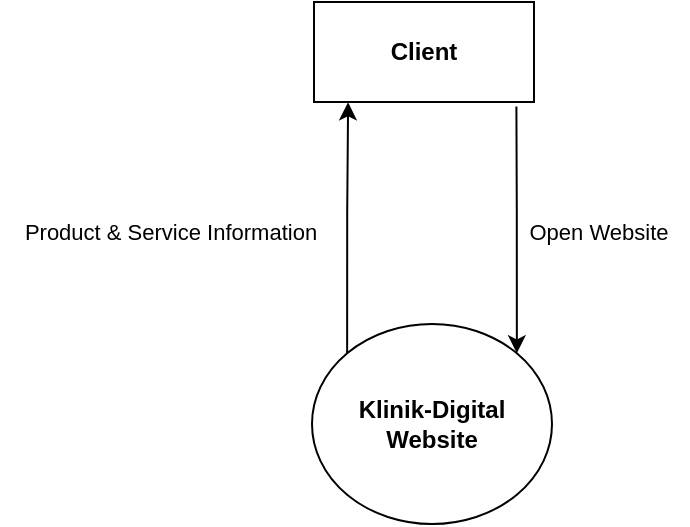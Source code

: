 <mxfile version="21.8.2" type="github">
  <diagram name="Page-1" id="u5fBqUWCr7cs_RjpRxZN">
    <mxGraphModel dx="1354" dy="794" grid="1" gridSize="10" guides="1" tooltips="1" connect="1" arrows="1" fold="1" page="1" pageScale="1" pageWidth="850" pageHeight="1100" math="0" shadow="0">
      <root>
        <mxCell id="0" />
        <mxCell id="1" parent="0" />
        <mxCell id="NAqL0TbJv9TFnJoKUqRR-4" value="&lt;b&gt;Client&lt;/b&gt;" style="html=1;whiteSpace=wrap;" vertex="1" parent="1">
          <mxGeometry x="297" y="50" width="110" height="50" as="geometry" />
        </mxCell>
        <mxCell id="NAqL0TbJv9TFnJoKUqRR-6" value="&lt;b&gt;Klinik-Digital Website&lt;/b&gt;" style="ellipse;whiteSpace=wrap;html=1;" vertex="1" parent="1">
          <mxGeometry x="296" y="211" width="120" height="100" as="geometry" />
        </mxCell>
        <mxCell id="NAqL0TbJv9TFnJoKUqRR-7" value="&lt;font style=&quot;font-size: 11px;&quot;&gt;Open Website&lt;/font&gt;" style="text;html=1;align=center;verticalAlign=middle;resizable=0;points=[];autosize=1;strokeColor=none;fillColor=none;" vertex="1" parent="1">
          <mxGeometry x="394" y="150" width="90" height="30" as="geometry" />
        </mxCell>
        <mxCell id="NAqL0TbJv9TFnJoKUqRR-8" value="&lt;font style=&quot;font-size: 11px;&quot;&gt;Product &amp;amp; Service Information&lt;/font&gt;" style="text;html=1;align=center;verticalAlign=middle;resizable=0;points=[];autosize=1;strokeColor=none;fillColor=none;" vertex="1" parent="1">
          <mxGeometry x="140" y="150" width="170" height="30" as="geometry" />
        </mxCell>
        <mxCell id="NAqL0TbJv9TFnJoKUqRR-11" style="edgeStyle=orthogonalEdgeStyle;rounded=0;orthogonalLoop=1;jettySize=auto;html=1;exitX=0;exitY=0;exitDx=0;exitDy=0;entryX=0.155;entryY=1.003;entryDx=0;entryDy=0;entryPerimeter=0;" edge="1" parent="1" source="NAqL0TbJv9TFnJoKUqRR-6" target="NAqL0TbJv9TFnJoKUqRR-4">
          <mxGeometry relative="1" as="geometry" />
        </mxCell>
        <mxCell id="NAqL0TbJv9TFnJoKUqRR-12" style="edgeStyle=orthogonalEdgeStyle;rounded=0;orthogonalLoop=1;jettySize=auto;html=1;exitX=1;exitY=0;exitDx=0;exitDy=0;entryX=0.92;entryY=1.045;entryDx=0;entryDy=0;entryPerimeter=0;startArrow=classic;startFill=1;endArrow=none;endFill=0;" edge="1" parent="1" source="NAqL0TbJv9TFnJoKUqRR-6" target="NAqL0TbJv9TFnJoKUqRR-4">
          <mxGeometry relative="1" as="geometry" />
        </mxCell>
      </root>
    </mxGraphModel>
  </diagram>
</mxfile>
